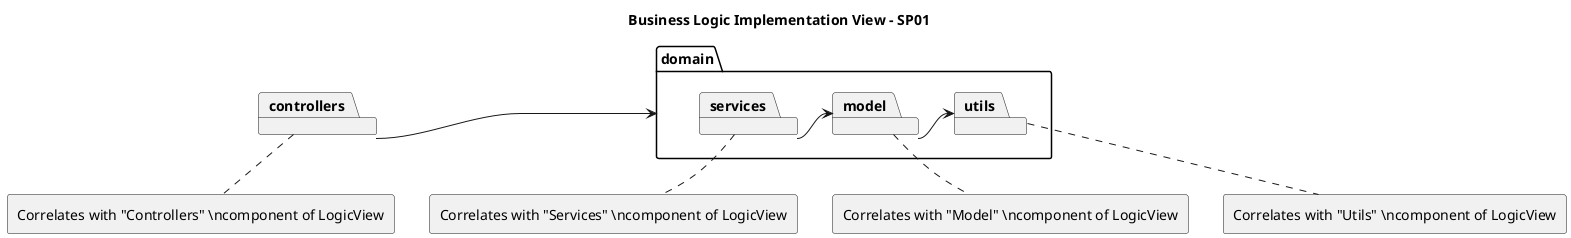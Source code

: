 @startuml

title Business Logic Implementation View - SP01

package controllers
package domain {
package services
package model
package utils
}
rectangle a [
Correlates with "Controllers" \ncomponent of LogicView
]
rectangle b [
Correlates with "Services" \ncomponent of LogicView
]
rectangle c [
Correlates with "Model" \ncomponent of LogicView
]
rectangle d [
Correlates with "Utils" \ncomponent of LogicView
]

controllers -. a
controllers -> domain
services -> model
services -. b
model -> utils
model -. c
utils -. d

@enduml